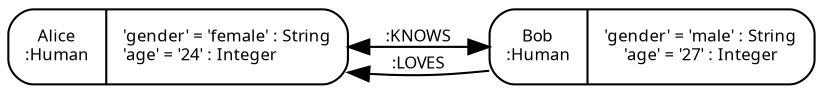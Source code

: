 digraph Neo {
  rankdir = LR;
  node [
    fontsize = "8"
    shape = "Mrecord"
    fontname = "Noto Sans"
  ]
  edge [
    fontname = "Noto Sans"
    fontsize = "8"
  ]
  N1 [
    label = "{Alice\n:Human|'gender' = 'female' : String\l'age' = '24' : Integer\l}"
  ]
  N2 [
    label = "{Bob\n:Human|'gender' = 'male' : String\l'age' = '27' : Integer}"
  ]
  N1 -> N2 [
    dir = both
    label = ":KNOWS\n"
  ]
  N2 -> N1 [
    label = ":LOVES\n"
  ]
}
